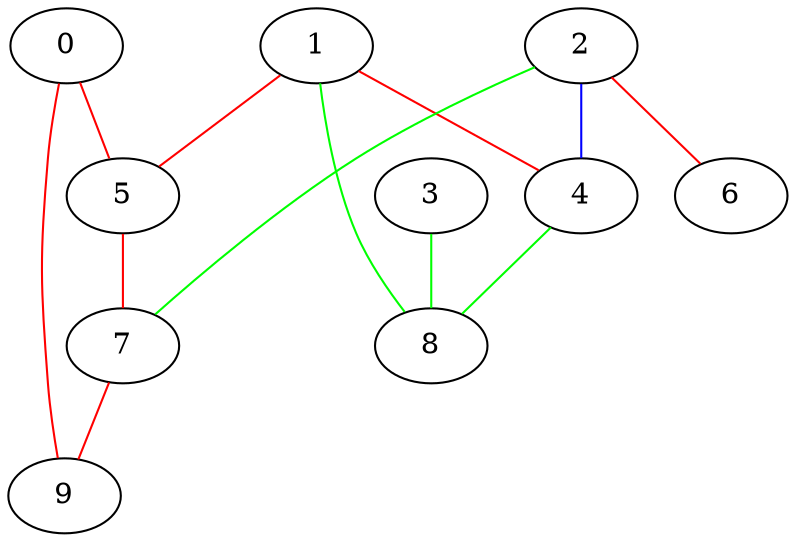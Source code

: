 strict graph "gnp_random_graph(10,0.3)" {
0;
1;
2;
3;
4;
5;
6;
7;
8;
9;
0 -- 9  [color=red];
0 -- 5  [color=red];
1 -- 8  [color=green];
1 -- 4  [color=red];
1 -- 5  [color=red];
2 -- 4  [color=blue];
2 -- 6  [color=red];
2 -- 7  [color=green];
3 -- 8  [color=green];
4 -- 8  [color=green];
5 -- 7  [color=red];
7 -- 9  [color=red];
}
